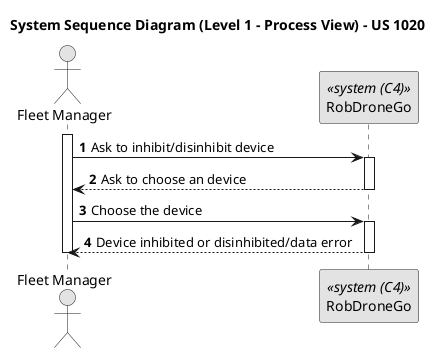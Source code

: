 @startuml
skinparam monochrome true
skinparam packageStyle rectangle
skinparam shadowing false

title System Sequence Diagram (Level 1 - Process View) - US 1020
autonumber

Actor "Fleet Manager" as FleetManager
participant "RobDroneGo" as Sistema <<system (C4)>>

activate FleetManager
    FleetManager -> Sistema : Ask to inhibit/disinhibit device
    activate Sistema

    Sistema --> FleetManager : Ask to choose an device
    deactivate Sistema

    FleetManager -> Sistema : Choose the device
    activate Sistema

    Sistema --> FleetManager : Device inhibited or disinhibited/data error
    deactivate Sistema
deactivate FleetManager

@enduml
